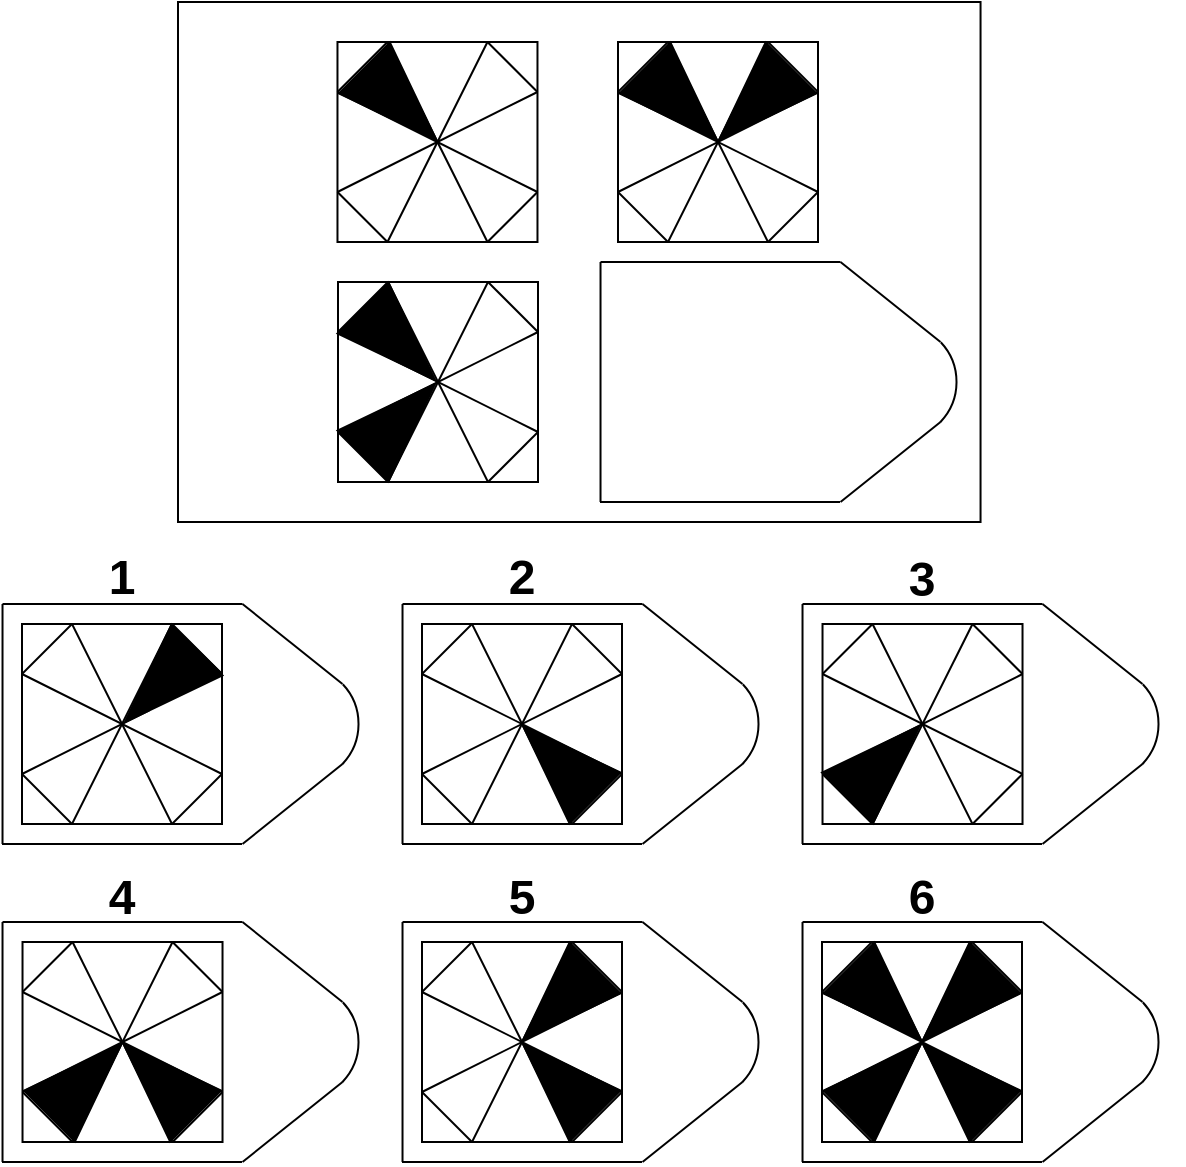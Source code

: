 <mxfile version="12.9.7" type="device"><diagram id="jksH0G1JqViHmrjZxsYp" name="Page-1"><mxGraphModel dx="781" dy="509" grid="1" gridSize="10" guides="1" tooltips="1" connect="1" arrows="1" fold="1" page="1" pageScale="1" pageWidth="827" pageHeight="1169" math="0" shadow="0"><root><mxCell id="0"/><mxCell id="1" parent="0"/><mxCell id="I-WeOvQa9Y4Ec-B1qsH_-151" value="" style="rounded=0;whiteSpace=wrap;html=1;fillColor=none;" parent="1" vertex="1"><mxGeometry x="200" y="60" width="401.27" height="260" as="geometry"/></mxCell><mxCell id="I-WeOvQa9Y4Ec-B1qsH_-153" value="" style="group" parent="1" vertex="1" connectable="0"><mxGeometry x="420" y="80" width="100" height="100" as="geometry"/></mxCell><mxCell id="I-WeOvQa9Y4Ec-B1qsH_-48" value="" style="whiteSpace=wrap;html=1;aspect=fixed;fillColor=none;" parent="I-WeOvQa9Y4Ec-B1qsH_-153" vertex="1"><mxGeometry width="100" height="100" as="geometry"/></mxCell><mxCell id="I-WeOvQa9Y4Ec-B1qsH_-49" value="" style="endArrow=none;html=1;entryX=1;entryY=0.25;entryDx=0;entryDy=0;exitX=0.75;exitY=0;exitDx=0;exitDy=0;" parent="I-WeOvQa9Y4Ec-B1qsH_-153" source="I-WeOvQa9Y4Ec-B1qsH_-48" target="I-WeOvQa9Y4Ec-B1qsH_-48" edge="1"><mxGeometry width="50" height="50" relative="1" as="geometry"><mxPoint x="90" y="210" as="sourcePoint"/><mxPoint x="140" y="160" as="targetPoint"/></mxGeometry></mxCell><mxCell id="I-WeOvQa9Y4Ec-B1qsH_-50" value="" style="endArrow=none;html=1;entryX=1;entryY=0.75;entryDx=0;entryDy=0;exitX=0.75;exitY=1;exitDx=0;exitDy=0;" parent="I-WeOvQa9Y4Ec-B1qsH_-153" source="I-WeOvQa9Y4Ec-B1qsH_-48" target="I-WeOvQa9Y4Ec-B1qsH_-48" edge="1"><mxGeometry width="50" height="50" relative="1" as="geometry"><mxPoint y="230" as="sourcePoint"/><mxPoint x="50" y="180" as="targetPoint"/></mxGeometry></mxCell><mxCell id="I-WeOvQa9Y4Ec-B1qsH_-51" value="" style="endArrow=none;html=1;entryX=0.25;entryY=1;entryDx=0;entryDy=0;exitX=0;exitY=0.75;exitDx=0;exitDy=0;" parent="I-WeOvQa9Y4Ec-B1qsH_-153" source="I-WeOvQa9Y4Ec-B1qsH_-48" target="I-WeOvQa9Y4Ec-B1qsH_-48" edge="1"><mxGeometry width="50" height="50" relative="1" as="geometry"><mxPoint x="30" y="260" as="sourcePoint"/><mxPoint x="80" y="210" as="targetPoint"/></mxGeometry></mxCell><mxCell id="I-WeOvQa9Y4Ec-B1qsH_-52" value="" style="endArrow=none;html=1;entryX=0.25;entryY=0;entryDx=0;entryDy=0;exitX=0;exitY=0.25;exitDx=0;exitDy=0;" parent="I-WeOvQa9Y4Ec-B1qsH_-153" source="I-WeOvQa9Y4Ec-B1qsH_-48" target="I-WeOvQa9Y4Ec-B1qsH_-48" edge="1"><mxGeometry width="50" height="50" relative="1" as="geometry"><mxPoint x="-10" y="270" as="sourcePoint"/><mxPoint x="40" y="220" as="targetPoint"/></mxGeometry></mxCell><mxCell id="I-WeOvQa9Y4Ec-B1qsH_-53" value="" style="endArrow=none;html=1;entryX=1;entryY=0.25;entryDx=0;entryDy=0;exitX=0;exitY=0.75;exitDx=0;exitDy=0;" parent="I-WeOvQa9Y4Ec-B1qsH_-153" source="I-WeOvQa9Y4Ec-B1qsH_-48" target="I-WeOvQa9Y4Ec-B1qsH_-48" edge="1"><mxGeometry width="50" height="50" relative="1" as="geometry"><mxPoint x="-90" y="260" as="sourcePoint"/><mxPoint x="-40" y="210" as="targetPoint"/></mxGeometry></mxCell><mxCell id="I-WeOvQa9Y4Ec-B1qsH_-54" value="" style="endArrow=none;html=1;entryX=0.75;entryY=0;entryDx=0;entryDy=0;exitX=0.25;exitY=1;exitDx=0;exitDy=0;" parent="I-WeOvQa9Y4Ec-B1qsH_-153" source="I-WeOvQa9Y4Ec-B1qsH_-48" target="I-WeOvQa9Y4Ec-B1qsH_-48" edge="1"><mxGeometry width="50" height="50" relative="1" as="geometry"><mxPoint x="-20" y="290" as="sourcePoint"/><mxPoint x="30" y="240" as="targetPoint"/></mxGeometry></mxCell><mxCell id="I-WeOvQa9Y4Ec-B1qsH_-55" value="" style="endArrow=none;html=1;entryX=0.25;entryY=0;entryDx=0;entryDy=0;exitX=0.75;exitY=1;exitDx=0;exitDy=0;" parent="I-WeOvQa9Y4Ec-B1qsH_-153" source="I-WeOvQa9Y4Ec-B1qsH_-48" target="I-WeOvQa9Y4Ec-B1qsH_-48" edge="1"><mxGeometry width="50" height="50" relative="1" as="geometry"><mxPoint x="-170" y="260" as="sourcePoint"/><mxPoint x="-120" y="210" as="targetPoint"/></mxGeometry></mxCell><mxCell id="I-WeOvQa9Y4Ec-B1qsH_-56" value="" style="endArrow=none;html=1;entryX=0;entryY=0.25;entryDx=0;entryDy=0;exitX=1;exitY=0.75;exitDx=0;exitDy=0;" parent="I-WeOvQa9Y4Ec-B1qsH_-153" source="I-WeOvQa9Y4Ec-B1qsH_-48" target="I-WeOvQa9Y4Ec-B1qsH_-48" edge="1"><mxGeometry width="50" height="50" relative="1" as="geometry"><mxPoint x="-50" y="310" as="sourcePoint"/><mxPoint y="260" as="targetPoint"/></mxGeometry></mxCell><mxCell id="I-WeOvQa9Y4Ec-B1qsH_-66" value="a" style="triangle;whiteSpace=wrap;html=1;fillColor=#000000;rotation=45;" parent="I-WeOvQa9Y4Ec-B1qsH_-153" vertex="1"><mxGeometry x="6" y="13" width="51" height="36" as="geometry"/></mxCell><mxCell id="I-WeOvQa9Y4Ec-B1qsH_-67" value="" style="triangle;whiteSpace=wrap;html=1;fillColor=#000000;rotation=135;" parent="I-WeOvQa9Y4Ec-B1qsH_-153" vertex="1"><mxGeometry x="43" y="13" width="51" height="36" as="geometry"/></mxCell><mxCell id="I-WeOvQa9Y4Ec-B1qsH_-154" value="" style="group" parent="1" vertex="1" connectable="0"><mxGeometry x="279.74" y="80" width="100" height="100" as="geometry"/></mxCell><mxCell id="I-WeOvQa9Y4Ec-B1qsH_-1" value="" style="whiteSpace=wrap;html=1;aspect=fixed;fillColor=none;" parent="I-WeOvQa9Y4Ec-B1qsH_-154" vertex="1"><mxGeometry width="100" height="100" as="geometry"/></mxCell><mxCell id="I-WeOvQa9Y4Ec-B1qsH_-5" value="" style="endArrow=none;html=1;entryX=1;entryY=0.25;entryDx=0;entryDy=0;exitX=0.75;exitY=0;exitDx=0;exitDy=0;" parent="I-WeOvQa9Y4Ec-B1qsH_-154" source="I-WeOvQa9Y4Ec-B1qsH_-1" target="I-WeOvQa9Y4Ec-B1qsH_-1" edge="1"><mxGeometry width="50" height="50" relative="1" as="geometry"><mxPoint x="90" y="210" as="sourcePoint"/><mxPoint x="140" y="160" as="targetPoint"/></mxGeometry></mxCell><mxCell id="I-WeOvQa9Y4Ec-B1qsH_-7" value="" style="endArrow=none;html=1;entryX=1;entryY=0.75;entryDx=0;entryDy=0;exitX=0.75;exitY=1;exitDx=0;exitDy=0;" parent="I-WeOvQa9Y4Ec-B1qsH_-154" source="I-WeOvQa9Y4Ec-B1qsH_-1" target="I-WeOvQa9Y4Ec-B1qsH_-1" edge="1"><mxGeometry width="50" height="50" relative="1" as="geometry"><mxPoint y="230" as="sourcePoint"/><mxPoint x="50" y="180" as="targetPoint"/></mxGeometry></mxCell><mxCell id="I-WeOvQa9Y4Ec-B1qsH_-8" value="" style="endArrow=none;html=1;entryX=0.25;entryY=1;entryDx=0;entryDy=0;exitX=0;exitY=0.75;exitDx=0;exitDy=0;" parent="I-WeOvQa9Y4Ec-B1qsH_-154" source="I-WeOvQa9Y4Ec-B1qsH_-1" target="I-WeOvQa9Y4Ec-B1qsH_-1" edge="1"><mxGeometry width="50" height="50" relative="1" as="geometry"><mxPoint x="30" y="260" as="sourcePoint"/><mxPoint x="80" y="210" as="targetPoint"/></mxGeometry></mxCell><mxCell id="I-WeOvQa9Y4Ec-B1qsH_-9" value="" style="endArrow=none;html=1;entryX=0.25;entryY=0;entryDx=0;entryDy=0;exitX=0;exitY=0.25;exitDx=0;exitDy=0;" parent="I-WeOvQa9Y4Ec-B1qsH_-154" source="I-WeOvQa9Y4Ec-B1qsH_-1" target="I-WeOvQa9Y4Ec-B1qsH_-1" edge="1"><mxGeometry width="50" height="50" relative="1" as="geometry"><mxPoint x="-10" y="270" as="sourcePoint"/><mxPoint x="40" y="220" as="targetPoint"/></mxGeometry></mxCell><mxCell id="I-WeOvQa9Y4Ec-B1qsH_-10" value="" style="endArrow=none;html=1;entryX=1;entryY=0.25;entryDx=0;entryDy=0;exitX=0;exitY=0.75;exitDx=0;exitDy=0;" parent="I-WeOvQa9Y4Ec-B1qsH_-154" source="I-WeOvQa9Y4Ec-B1qsH_-1" target="I-WeOvQa9Y4Ec-B1qsH_-1" edge="1"><mxGeometry width="50" height="50" relative="1" as="geometry"><mxPoint x="-90" y="260" as="sourcePoint"/><mxPoint x="-40" y="210" as="targetPoint"/></mxGeometry></mxCell><mxCell id="I-WeOvQa9Y4Ec-B1qsH_-12" value="" style="endArrow=none;html=1;entryX=0.75;entryY=0;entryDx=0;entryDy=0;exitX=0.25;exitY=1;exitDx=0;exitDy=0;" parent="I-WeOvQa9Y4Ec-B1qsH_-154" source="I-WeOvQa9Y4Ec-B1qsH_-1" target="I-WeOvQa9Y4Ec-B1qsH_-1" edge="1"><mxGeometry width="50" height="50" relative="1" as="geometry"><mxPoint x="-20" y="290" as="sourcePoint"/><mxPoint x="30" y="240" as="targetPoint"/></mxGeometry></mxCell><mxCell id="I-WeOvQa9Y4Ec-B1qsH_-13" value="" style="endArrow=none;html=1;entryX=0.25;entryY=0;entryDx=0;entryDy=0;exitX=0.75;exitY=1;exitDx=0;exitDy=0;" parent="I-WeOvQa9Y4Ec-B1qsH_-154" source="I-WeOvQa9Y4Ec-B1qsH_-1" target="I-WeOvQa9Y4Ec-B1qsH_-1" edge="1"><mxGeometry width="50" height="50" relative="1" as="geometry"><mxPoint x="-170" y="260" as="sourcePoint"/><mxPoint x="-120" y="210" as="targetPoint"/></mxGeometry></mxCell><mxCell id="I-WeOvQa9Y4Ec-B1qsH_-14" value="" style="endArrow=none;html=1;entryX=0;entryY=0.25;entryDx=0;entryDy=0;exitX=1;exitY=0.75;exitDx=0;exitDy=0;" parent="I-WeOvQa9Y4Ec-B1qsH_-154" source="I-WeOvQa9Y4Ec-B1qsH_-1" target="I-WeOvQa9Y4Ec-B1qsH_-1" edge="1"><mxGeometry width="50" height="50" relative="1" as="geometry"><mxPoint x="-50" y="310" as="sourcePoint"/><mxPoint y="260" as="targetPoint"/></mxGeometry></mxCell><mxCell id="I-WeOvQa9Y4Ec-B1qsH_-25" value="" style="triangle;whiteSpace=wrap;html=1;fillColor=#000000;rotation=45;" parent="I-WeOvQa9Y4Ec-B1qsH_-154" vertex="1"><mxGeometry x="6" y="13" width="51" height="36" as="geometry"/></mxCell><mxCell id="I-WeOvQa9Y4Ec-B1qsH_-155" value="" style="group" parent="1" vertex="1" connectable="0"><mxGeometry x="279.741" y="200" width="100.259" height="100" as="geometry"/></mxCell><mxCell id="I-WeOvQa9Y4Ec-B1qsH_-37" value="" style="whiteSpace=wrap;html=1;aspect=fixed;fillColor=none;" parent="I-WeOvQa9Y4Ec-B1qsH_-155" vertex="1"><mxGeometry x="0.259" width="100" height="100" as="geometry"/></mxCell><mxCell id="I-WeOvQa9Y4Ec-B1qsH_-38" value="" style="endArrow=none;html=1;entryX=1;entryY=0.25;entryDx=0;entryDy=0;exitX=0.75;exitY=0;exitDx=0;exitDy=0;" parent="I-WeOvQa9Y4Ec-B1qsH_-155" source="I-WeOvQa9Y4Ec-B1qsH_-37" target="I-WeOvQa9Y4Ec-B1qsH_-37" edge="1"><mxGeometry width="50" height="50" relative="1" as="geometry"><mxPoint x="90.259" y="210" as="sourcePoint"/><mxPoint x="140.259" y="160" as="targetPoint"/></mxGeometry></mxCell><mxCell id="I-WeOvQa9Y4Ec-B1qsH_-39" value="" style="endArrow=none;html=1;entryX=1;entryY=0.75;entryDx=0;entryDy=0;exitX=0.75;exitY=1;exitDx=0;exitDy=0;" parent="I-WeOvQa9Y4Ec-B1qsH_-155" source="I-WeOvQa9Y4Ec-B1qsH_-37" target="I-WeOvQa9Y4Ec-B1qsH_-37" edge="1"><mxGeometry width="50" height="50" relative="1" as="geometry"><mxPoint x="0.259" y="230" as="sourcePoint"/><mxPoint x="50.259" y="180" as="targetPoint"/></mxGeometry></mxCell><mxCell id="I-WeOvQa9Y4Ec-B1qsH_-40" value="" style="endArrow=none;html=1;entryX=0.25;entryY=1;entryDx=0;entryDy=0;exitX=0;exitY=0.75;exitDx=0;exitDy=0;" parent="I-WeOvQa9Y4Ec-B1qsH_-155" source="I-WeOvQa9Y4Ec-B1qsH_-37" target="I-WeOvQa9Y4Ec-B1qsH_-37" edge="1"><mxGeometry width="50" height="50" relative="1" as="geometry"><mxPoint x="30.259" y="260" as="sourcePoint"/><mxPoint x="80.259" y="210" as="targetPoint"/></mxGeometry></mxCell><mxCell id="I-WeOvQa9Y4Ec-B1qsH_-41" value="" style="endArrow=none;html=1;entryX=0.25;entryY=0;entryDx=0;entryDy=0;exitX=0;exitY=0.25;exitDx=0;exitDy=0;" parent="I-WeOvQa9Y4Ec-B1qsH_-155" source="I-WeOvQa9Y4Ec-B1qsH_-37" target="I-WeOvQa9Y4Ec-B1qsH_-37" edge="1"><mxGeometry width="50" height="50" relative="1" as="geometry"><mxPoint x="-9.741" y="270" as="sourcePoint"/><mxPoint x="40.259" y="220" as="targetPoint"/></mxGeometry></mxCell><mxCell id="I-WeOvQa9Y4Ec-B1qsH_-42" value="" style="endArrow=none;html=1;entryX=1;entryY=0.25;entryDx=0;entryDy=0;exitX=0;exitY=0.75;exitDx=0;exitDy=0;" parent="I-WeOvQa9Y4Ec-B1qsH_-155" source="I-WeOvQa9Y4Ec-B1qsH_-37" target="I-WeOvQa9Y4Ec-B1qsH_-37" edge="1"><mxGeometry width="50" height="50" relative="1" as="geometry"><mxPoint x="-89.741" y="260" as="sourcePoint"/><mxPoint x="-39.741" y="210" as="targetPoint"/></mxGeometry></mxCell><mxCell id="I-WeOvQa9Y4Ec-B1qsH_-43" value="" style="endArrow=none;html=1;entryX=0.75;entryY=0;entryDx=0;entryDy=0;exitX=0.25;exitY=1;exitDx=0;exitDy=0;" parent="I-WeOvQa9Y4Ec-B1qsH_-155" source="I-WeOvQa9Y4Ec-B1qsH_-37" target="I-WeOvQa9Y4Ec-B1qsH_-37" edge="1"><mxGeometry width="50" height="50" relative="1" as="geometry"><mxPoint x="-19.741" y="290" as="sourcePoint"/><mxPoint x="30.259" y="240" as="targetPoint"/></mxGeometry></mxCell><mxCell id="I-WeOvQa9Y4Ec-B1qsH_-44" value="" style="endArrow=none;html=1;entryX=0.25;entryY=0;entryDx=0;entryDy=0;exitX=0.75;exitY=1;exitDx=0;exitDy=0;" parent="I-WeOvQa9Y4Ec-B1qsH_-155" source="I-WeOvQa9Y4Ec-B1qsH_-37" target="I-WeOvQa9Y4Ec-B1qsH_-37" edge="1"><mxGeometry width="50" height="50" relative="1" as="geometry"><mxPoint x="-169.741" y="260" as="sourcePoint"/><mxPoint x="-119.741" y="210" as="targetPoint"/></mxGeometry></mxCell><mxCell id="I-WeOvQa9Y4Ec-B1qsH_-45" value="" style="endArrow=none;html=1;entryX=0;entryY=0.25;entryDx=0;entryDy=0;exitX=1;exitY=0.75;exitDx=0;exitDy=0;" parent="I-WeOvQa9Y4Ec-B1qsH_-155" source="I-WeOvQa9Y4Ec-B1qsH_-37" target="I-WeOvQa9Y4Ec-B1qsH_-37" edge="1"><mxGeometry width="50" height="50" relative="1" as="geometry"><mxPoint x="-49.741" y="310" as="sourcePoint"/><mxPoint x="0.259" y="260" as="targetPoint"/></mxGeometry></mxCell><mxCell id="I-WeOvQa9Y4Ec-B1qsH_-68" value="" style="triangle;whiteSpace=wrap;html=1;fillColor=#000000;rotation=315;" parent="I-WeOvQa9Y4Ec-B1qsH_-155" vertex="1"><mxGeometry x="5.259" y="51" width="51" height="36" as="geometry"/></mxCell><mxCell id="I-WeOvQa9Y4Ec-B1qsH_-69" value="" style="triangle;whiteSpace=wrap;html=1;fillColor=#000000;rotation=45;" parent="I-WeOvQa9Y4Ec-B1qsH_-155" vertex="1"><mxGeometry x="5.259" y="13" width="51" height="36" as="geometry"/></mxCell><mxCell id="I-WeOvQa9Y4Ec-B1qsH_-156" value="" style="group" parent="1" vertex="1" connectable="0"><mxGeometry x="522.001" y="371" width="100.259" height="100" as="geometry"/></mxCell><mxCell id="I-WeOvQa9Y4Ec-B1qsH_-100" value="" style="whiteSpace=wrap;html=1;aspect=fixed;fillColor=none;" parent="I-WeOvQa9Y4Ec-B1qsH_-156" vertex="1"><mxGeometry x="0.259" width="100" height="100" as="geometry"/></mxCell><mxCell id="I-WeOvQa9Y4Ec-B1qsH_-101" value="" style="endArrow=none;html=1;entryX=1;entryY=0.25;entryDx=0;entryDy=0;exitX=0.75;exitY=0;exitDx=0;exitDy=0;" parent="I-WeOvQa9Y4Ec-B1qsH_-156" source="I-WeOvQa9Y4Ec-B1qsH_-100" target="I-WeOvQa9Y4Ec-B1qsH_-100" edge="1"><mxGeometry width="50" height="50" relative="1" as="geometry"><mxPoint x="90.259" y="210" as="sourcePoint"/><mxPoint x="140.259" y="160" as="targetPoint"/></mxGeometry></mxCell><mxCell id="I-WeOvQa9Y4Ec-B1qsH_-102" value="" style="endArrow=none;html=1;entryX=1;entryY=0.75;entryDx=0;entryDy=0;exitX=0.75;exitY=1;exitDx=0;exitDy=0;" parent="I-WeOvQa9Y4Ec-B1qsH_-156" source="I-WeOvQa9Y4Ec-B1qsH_-100" target="I-WeOvQa9Y4Ec-B1qsH_-100" edge="1"><mxGeometry width="50" height="50" relative="1" as="geometry"><mxPoint x="0.259" y="230" as="sourcePoint"/><mxPoint x="50.259" y="180" as="targetPoint"/></mxGeometry></mxCell><mxCell id="I-WeOvQa9Y4Ec-B1qsH_-103" value="" style="endArrow=none;html=1;entryX=0.25;entryY=1;entryDx=0;entryDy=0;exitX=0;exitY=0.75;exitDx=0;exitDy=0;" parent="I-WeOvQa9Y4Ec-B1qsH_-156" source="I-WeOvQa9Y4Ec-B1qsH_-100" target="I-WeOvQa9Y4Ec-B1qsH_-100" edge="1"><mxGeometry width="50" height="50" relative="1" as="geometry"><mxPoint x="30.259" y="260" as="sourcePoint"/><mxPoint x="80.259" y="210" as="targetPoint"/></mxGeometry></mxCell><mxCell id="I-WeOvQa9Y4Ec-B1qsH_-104" value="" style="endArrow=none;html=1;entryX=0.25;entryY=0;entryDx=0;entryDy=0;exitX=0;exitY=0.25;exitDx=0;exitDy=0;" parent="I-WeOvQa9Y4Ec-B1qsH_-156" source="I-WeOvQa9Y4Ec-B1qsH_-100" target="I-WeOvQa9Y4Ec-B1qsH_-100" edge="1"><mxGeometry width="50" height="50" relative="1" as="geometry"><mxPoint x="-9.741" y="270" as="sourcePoint"/><mxPoint x="40.259" y="220" as="targetPoint"/></mxGeometry></mxCell><mxCell id="I-WeOvQa9Y4Ec-B1qsH_-105" value="" style="endArrow=none;html=1;entryX=1;entryY=0.25;entryDx=0;entryDy=0;exitX=0;exitY=0.75;exitDx=0;exitDy=0;" parent="I-WeOvQa9Y4Ec-B1qsH_-156" source="I-WeOvQa9Y4Ec-B1qsH_-100" target="I-WeOvQa9Y4Ec-B1qsH_-100" edge="1"><mxGeometry width="50" height="50" relative="1" as="geometry"><mxPoint x="-89.741" y="260" as="sourcePoint"/><mxPoint x="-39.741" y="210" as="targetPoint"/></mxGeometry></mxCell><mxCell id="I-WeOvQa9Y4Ec-B1qsH_-106" value="" style="endArrow=none;html=1;entryX=0.75;entryY=0;entryDx=0;entryDy=0;exitX=0.25;exitY=1;exitDx=0;exitDy=0;" parent="I-WeOvQa9Y4Ec-B1qsH_-156" source="I-WeOvQa9Y4Ec-B1qsH_-100" target="I-WeOvQa9Y4Ec-B1qsH_-100" edge="1"><mxGeometry width="50" height="50" relative="1" as="geometry"><mxPoint x="-19.741" y="290" as="sourcePoint"/><mxPoint x="30.259" y="240" as="targetPoint"/></mxGeometry></mxCell><mxCell id="I-WeOvQa9Y4Ec-B1qsH_-107" value="" style="endArrow=none;html=1;entryX=0.25;entryY=0;entryDx=0;entryDy=0;exitX=0.75;exitY=1;exitDx=0;exitDy=0;" parent="I-WeOvQa9Y4Ec-B1qsH_-156" source="I-WeOvQa9Y4Ec-B1qsH_-100" target="I-WeOvQa9Y4Ec-B1qsH_-100" edge="1"><mxGeometry width="50" height="50" relative="1" as="geometry"><mxPoint x="-169.741" y="260" as="sourcePoint"/><mxPoint x="-119.741" y="210" as="targetPoint"/></mxGeometry></mxCell><mxCell id="I-WeOvQa9Y4Ec-B1qsH_-108" value="" style="endArrow=none;html=1;entryX=0;entryY=0.25;entryDx=0;entryDy=0;exitX=1;exitY=0.75;exitDx=0;exitDy=0;" parent="I-WeOvQa9Y4Ec-B1qsH_-156" source="I-WeOvQa9Y4Ec-B1qsH_-100" target="I-WeOvQa9Y4Ec-B1qsH_-100" edge="1"><mxGeometry width="50" height="50" relative="1" as="geometry"><mxPoint x="-49.741" y="310" as="sourcePoint"/><mxPoint x="0.259" y="260" as="targetPoint"/></mxGeometry></mxCell><mxCell id="I-WeOvQa9Y4Ec-B1qsH_-109" value="" style="triangle;whiteSpace=wrap;html=1;fillColor=#000000;rotation=315;" parent="I-WeOvQa9Y4Ec-B1qsH_-156" vertex="1"><mxGeometry x="5.259" y="51" width="51" height="36" as="geometry"/></mxCell><mxCell id="I-WeOvQa9Y4Ec-B1qsH_-157" value="" style="group" parent="1" vertex="1" connectable="0"><mxGeometry x="322" y="371" width="100" height="100" as="geometry"/></mxCell><mxCell id="I-WeOvQa9Y4Ec-B1qsH_-87" value="" style="whiteSpace=wrap;html=1;aspect=fixed;fillColor=none;" parent="I-WeOvQa9Y4Ec-B1qsH_-157" vertex="1"><mxGeometry width="100" height="100" as="geometry"/></mxCell><mxCell id="I-WeOvQa9Y4Ec-B1qsH_-88" value="" style="endArrow=none;html=1;entryX=1;entryY=0.25;entryDx=0;entryDy=0;exitX=0.75;exitY=0;exitDx=0;exitDy=0;" parent="I-WeOvQa9Y4Ec-B1qsH_-157" source="I-WeOvQa9Y4Ec-B1qsH_-87" target="I-WeOvQa9Y4Ec-B1qsH_-87" edge="1"><mxGeometry width="50" height="50" relative="1" as="geometry"><mxPoint x="90" y="210" as="sourcePoint"/><mxPoint x="140" y="160" as="targetPoint"/></mxGeometry></mxCell><mxCell id="I-WeOvQa9Y4Ec-B1qsH_-89" value="" style="endArrow=none;html=1;entryX=1;entryY=0.75;entryDx=0;entryDy=0;exitX=0.75;exitY=1;exitDx=0;exitDy=0;" parent="I-WeOvQa9Y4Ec-B1qsH_-157" source="I-WeOvQa9Y4Ec-B1qsH_-87" target="I-WeOvQa9Y4Ec-B1qsH_-87" edge="1"><mxGeometry width="50" height="50" relative="1" as="geometry"><mxPoint y="230" as="sourcePoint"/><mxPoint x="50" y="180" as="targetPoint"/></mxGeometry></mxCell><mxCell id="I-WeOvQa9Y4Ec-B1qsH_-90" value="" style="endArrow=none;html=1;entryX=0.25;entryY=1;entryDx=0;entryDy=0;exitX=0;exitY=0.75;exitDx=0;exitDy=0;" parent="I-WeOvQa9Y4Ec-B1qsH_-157" source="I-WeOvQa9Y4Ec-B1qsH_-87" target="I-WeOvQa9Y4Ec-B1qsH_-87" edge="1"><mxGeometry width="50" height="50" relative="1" as="geometry"><mxPoint x="30" y="260" as="sourcePoint"/><mxPoint x="80" y="210" as="targetPoint"/></mxGeometry></mxCell><mxCell id="I-WeOvQa9Y4Ec-B1qsH_-91" value="" style="endArrow=none;html=1;entryX=0.25;entryY=0;entryDx=0;entryDy=0;exitX=0;exitY=0.25;exitDx=0;exitDy=0;" parent="I-WeOvQa9Y4Ec-B1qsH_-157" source="I-WeOvQa9Y4Ec-B1qsH_-87" target="I-WeOvQa9Y4Ec-B1qsH_-87" edge="1"><mxGeometry width="50" height="50" relative="1" as="geometry"><mxPoint x="-10" y="270" as="sourcePoint"/><mxPoint x="40" y="220" as="targetPoint"/></mxGeometry></mxCell><mxCell id="I-WeOvQa9Y4Ec-B1qsH_-92" value="" style="endArrow=none;html=1;entryX=1;entryY=0.25;entryDx=0;entryDy=0;exitX=0;exitY=0.75;exitDx=0;exitDy=0;" parent="I-WeOvQa9Y4Ec-B1qsH_-157" source="I-WeOvQa9Y4Ec-B1qsH_-87" target="I-WeOvQa9Y4Ec-B1qsH_-87" edge="1"><mxGeometry width="50" height="50" relative="1" as="geometry"><mxPoint x="-90" y="260" as="sourcePoint"/><mxPoint x="-40" y="210" as="targetPoint"/></mxGeometry></mxCell><mxCell id="I-WeOvQa9Y4Ec-B1qsH_-93" value="" style="endArrow=none;html=1;entryX=0.75;entryY=0;entryDx=0;entryDy=0;exitX=0.25;exitY=1;exitDx=0;exitDy=0;" parent="I-WeOvQa9Y4Ec-B1qsH_-157" source="I-WeOvQa9Y4Ec-B1qsH_-87" target="I-WeOvQa9Y4Ec-B1qsH_-87" edge="1"><mxGeometry width="50" height="50" relative="1" as="geometry"><mxPoint x="-20" y="290" as="sourcePoint"/><mxPoint x="30" y="240" as="targetPoint"/></mxGeometry></mxCell><mxCell id="I-WeOvQa9Y4Ec-B1qsH_-94" value="" style="endArrow=none;html=1;entryX=0.25;entryY=0;entryDx=0;entryDy=0;exitX=0.75;exitY=1;exitDx=0;exitDy=0;" parent="I-WeOvQa9Y4Ec-B1qsH_-157" source="I-WeOvQa9Y4Ec-B1qsH_-87" target="I-WeOvQa9Y4Ec-B1qsH_-87" edge="1"><mxGeometry width="50" height="50" relative="1" as="geometry"><mxPoint x="-170" y="260" as="sourcePoint"/><mxPoint x="-120" y="210" as="targetPoint"/></mxGeometry></mxCell><mxCell id="I-WeOvQa9Y4Ec-B1qsH_-95" value="" style="endArrow=none;html=1;entryX=0;entryY=0.25;entryDx=0;entryDy=0;exitX=1;exitY=0.75;exitDx=0;exitDy=0;" parent="I-WeOvQa9Y4Ec-B1qsH_-157" source="I-WeOvQa9Y4Ec-B1qsH_-87" target="I-WeOvQa9Y4Ec-B1qsH_-87" edge="1"><mxGeometry width="50" height="50" relative="1" as="geometry"><mxPoint x="-50" y="310" as="sourcePoint"/><mxPoint y="260" as="targetPoint"/></mxGeometry></mxCell><mxCell id="I-WeOvQa9Y4Ec-B1qsH_-99" value="" style="triangle;whiteSpace=wrap;html=1;fillColor=#000000;rotation=225;" parent="I-WeOvQa9Y4Ec-B1qsH_-157" vertex="1"><mxGeometry x="43" y="51" width="51" height="36" as="geometry"/></mxCell><mxCell id="I-WeOvQa9Y4Ec-B1qsH_-159" value="" style="group" parent="1" vertex="1" connectable="0"><mxGeometry x="122.26" y="530" width="100" height="100" as="geometry"/></mxCell><mxCell id="I-WeOvQa9Y4Ec-B1qsH_-111" value="" style="whiteSpace=wrap;html=1;aspect=fixed;fillColor=none;" parent="I-WeOvQa9Y4Ec-B1qsH_-159" vertex="1"><mxGeometry width="100" height="100" as="geometry"/></mxCell><mxCell id="I-WeOvQa9Y4Ec-B1qsH_-112" value="" style="endArrow=none;html=1;entryX=1;entryY=0.25;entryDx=0;entryDy=0;exitX=0.75;exitY=0;exitDx=0;exitDy=0;" parent="I-WeOvQa9Y4Ec-B1qsH_-159" source="I-WeOvQa9Y4Ec-B1qsH_-111" target="I-WeOvQa9Y4Ec-B1qsH_-111" edge="1"><mxGeometry width="50" height="50" relative="1" as="geometry"><mxPoint x="90" y="210" as="sourcePoint"/><mxPoint x="140" y="160" as="targetPoint"/></mxGeometry></mxCell><mxCell id="I-WeOvQa9Y4Ec-B1qsH_-113" value="" style="endArrow=none;html=1;entryX=1;entryY=0.75;entryDx=0;entryDy=0;exitX=0.75;exitY=1;exitDx=0;exitDy=0;" parent="I-WeOvQa9Y4Ec-B1qsH_-159" source="I-WeOvQa9Y4Ec-B1qsH_-111" target="I-WeOvQa9Y4Ec-B1qsH_-111" edge="1"><mxGeometry width="50" height="50" relative="1" as="geometry"><mxPoint y="230" as="sourcePoint"/><mxPoint x="50" y="180" as="targetPoint"/></mxGeometry></mxCell><mxCell id="I-WeOvQa9Y4Ec-B1qsH_-114" value="" style="endArrow=none;html=1;entryX=0.25;entryY=1;entryDx=0;entryDy=0;exitX=0;exitY=0.75;exitDx=0;exitDy=0;" parent="I-WeOvQa9Y4Ec-B1qsH_-159" source="I-WeOvQa9Y4Ec-B1qsH_-111" target="I-WeOvQa9Y4Ec-B1qsH_-111" edge="1"><mxGeometry width="50" height="50" relative="1" as="geometry"><mxPoint x="30" y="260" as="sourcePoint"/><mxPoint x="80" y="210" as="targetPoint"/></mxGeometry></mxCell><mxCell id="I-WeOvQa9Y4Ec-B1qsH_-115" value="" style="endArrow=none;html=1;entryX=0.25;entryY=0;entryDx=0;entryDy=0;exitX=0;exitY=0.25;exitDx=0;exitDy=0;" parent="I-WeOvQa9Y4Ec-B1qsH_-159" source="I-WeOvQa9Y4Ec-B1qsH_-111" target="I-WeOvQa9Y4Ec-B1qsH_-111" edge="1"><mxGeometry width="50" height="50" relative="1" as="geometry"><mxPoint x="-10" y="270" as="sourcePoint"/><mxPoint x="40" y="220" as="targetPoint"/></mxGeometry></mxCell><mxCell id="I-WeOvQa9Y4Ec-B1qsH_-116" value="" style="endArrow=none;html=1;entryX=1;entryY=0.25;entryDx=0;entryDy=0;exitX=0;exitY=0.75;exitDx=0;exitDy=0;" parent="I-WeOvQa9Y4Ec-B1qsH_-159" source="I-WeOvQa9Y4Ec-B1qsH_-111" target="I-WeOvQa9Y4Ec-B1qsH_-111" edge="1"><mxGeometry width="50" height="50" relative="1" as="geometry"><mxPoint x="-90" y="260" as="sourcePoint"/><mxPoint x="-40" y="210" as="targetPoint"/></mxGeometry></mxCell><mxCell id="I-WeOvQa9Y4Ec-B1qsH_-117" value="" style="endArrow=none;html=1;entryX=0.75;entryY=0;entryDx=0;entryDy=0;exitX=0.25;exitY=1;exitDx=0;exitDy=0;" parent="I-WeOvQa9Y4Ec-B1qsH_-159" source="I-WeOvQa9Y4Ec-B1qsH_-111" target="I-WeOvQa9Y4Ec-B1qsH_-111" edge="1"><mxGeometry width="50" height="50" relative="1" as="geometry"><mxPoint x="-20" y="290" as="sourcePoint"/><mxPoint x="30" y="240" as="targetPoint"/></mxGeometry></mxCell><mxCell id="I-WeOvQa9Y4Ec-B1qsH_-118" value="" style="endArrow=none;html=1;entryX=0.25;entryY=0;entryDx=0;entryDy=0;exitX=0.75;exitY=1;exitDx=0;exitDy=0;" parent="I-WeOvQa9Y4Ec-B1qsH_-159" source="I-WeOvQa9Y4Ec-B1qsH_-111" target="I-WeOvQa9Y4Ec-B1qsH_-111" edge="1"><mxGeometry width="50" height="50" relative="1" as="geometry"><mxPoint x="-170" y="260" as="sourcePoint"/><mxPoint x="-120" y="210" as="targetPoint"/></mxGeometry></mxCell><mxCell id="I-WeOvQa9Y4Ec-B1qsH_-119" value="" style="endArrow=none;html=1;entryX=0;entryY=0.25;entryDx=0;entryDy=0;exitX=1;exitY=0.75;exitDx=0;exitDy=0;" parent="I-WeOvQa9Y4Ec-B1qsH_-159" source="I-WeOvQa9Y4Ec-B1qsH_-111" target="I-WeOvQa9Y4Ec-B1qsH_-111" edge="1"><mxGeometry width="50" height="50" relative="1" as="geometry"><mxPoint x="-50" y="310" as="sourcePoint"/><mxPoint y="260" as="targetPoint"/></mxGeometry></mxCell><mxCell id="I-WeOvQa9Y4Ec-B1qsH_-122" value="" style="triangle;whiteSpace=wrap;html=1;fillColor=#000000;rotation=315;" parent="I-WeOvQa9Y4Ec-B1qsH_-159" vertex="1"><mxGeometry x="6" y="51" width="51" height="36" as="geometry"/></mxCell><mxCell id="I-WeOvQa9Y4Ec-B1qsH_-123" value="" style="triangle;whiteSpace=wrap;html=1;fillColor=#000000;rotation=225;" parent="I-WeOvQa9Y4Ec-B1qsH_-159" vertex="1"><mxGeometry x="43" y="51" width="51" height="36" as="geometry"/></mxCell><mxCell id="I-WeOvQa9Y4Ec-B1qsH_-160" value="" style="group" parent="1" vertex="1" connectable="0"><mxGeometry x="322" y="530" width="100" height="100" as="geometry"/></mxCell><mxCell id="I-WeOvQa9Y4Ec-B1qsH_-124" value="" style="whiteSpace=wrap;html=1;aspect=fixed;fillColor=none;" parent="I-WeOvQa9Y4Ec-B1qsH_-160" vertex="1"><mxGeometry width="100" height="100" as="geometry"/></mxCell><mxCell id="I-WeOvQa9Y4Ec-B1qsH_-125" value="" style="endArrow=none;html=1;entryX=1;entryY=0.25;entryDx=0;entryDy=0;exitX=0.75;exitY=0;exitDx=0;exitDy=0;" parent="I-WeOvQa9Y4Ec-B1qsH_-160" source="I-WeOvQa9Y4Ec-B1qsH_-124" target="I-WeOvQa9Y4Ec-B1qsH_-124" edge="1"><mxGeometry width="50" height="50" relative="1" as="geometry"><mxPoint x="90" y="210" as="sourcePoint"/><mxPoint x="140" y="160" as="targetPoint"/></mxGeometry></mxCell><mxCell id="I-WeOvQa9Y4Ec-B1qsH_-126" value="" style="endArrow=none;html=1;entryX=1;entryY=0.75;entryDx=0;entryDy=0;exitX=0.75;exitY=1;exitDx=0;exitDy=0;" parent="I-WeOvQa9Y4Ec-B1qsH_-160" source="I-WeOvQa9Y4Ec-B1qsH_-124" target="I-WeOvQa9Y4Ec-B1qsH_-124" edge="1"><mxGeometry width="50" height="50" relative="1" as="geometry"><mxPoint y="230" as="sourcePoint"/><mxPoint x="50" y="180" as="targetPoint"/></mxGeometry></mxCell><mxCell id="I-WeOvQa9Y4Ec-B1qsH_-127" value="" style="endArrow=none;html=1;entryX=0.25;entryY=1;entryDx=0;entryDy=0;exitX=0;exitY=0.75;exitDx=0;exitDy=0;" parent="I-WeOvQa9Y4Ec-B1qsH_-160" source="I-WeOvQa9Y4Ec-B1qsH_-124" target="I-WeOvQa9Y4Ec-B1qsH_-124" edge="1"><mxGeometry width="50" height="50" relative="1" as="geometry"><mxPoint x="30" y="260" as="sourcePoint"/><mxPoint x="80" y="210" as="targetPoint"/></mxGeometry></mxCell><mxCell id="I-WeOvQa9Y4Ec-B1qsH_-128" value="" style="endArrow=none;html=1;entryX=0.25;entryY=0;entryDx=0;entryDy=0;exitX=0;exitY=0.25;exitDx=0;exitDy=0;" parent="I-WeOvQa9Y4Ec-B1qsH_-160" source="I-WeOvQa9Y4Ec-B1qsH_-124" target="I-WeOvQa9Y4Ec-B1qsH_-124" edge="1"><mxGeometry width="50" height="50" relative="1" as="geometry"><mxPoint x="-10" y="270" as="sourcePoint"/><mxPoint x="40" y="220" as="targetPoint"/></mxGeometry></mxCell><mxCell id="I-WeOvQa9Y4Ec-B1qsH_-129" value="" style="endArrow=none;html=1;entryX=1;entryY=0.25;entryDx=0;entryDy=0;exitX=0;exitY=0.75;exitDx=0;exitDy=0;" parent="I-WeOvQa9Y4Ec-B1qsH_-160" source="I-WeOvQa9Y4Ec-B1qsH_-124" target="I-WeOvQa9Y4Ec-B1qsH_-124" edge="1"><mxGeometry width="50" height="50" relative="1" as="geometry"><mxPoint x="-90" y="260" as="sourcePoint"/><mxPoint x="-40" y="210" as="targetPoint"/></mxGeometry></mxCell><mxCell id="I-WeOvQa9Y4Ec-B1qsH_-130" value="" style="endArrow=none;html=1;entryX=0.75;entryY=0;entryDx=0;entryDy=0;exitX=0.25;exitY=1;exitDx=0;exitDy=0;" parent="I-WeOvQa9Y4Ec-B1qsH_-160" source="I-WeOvQa9Y4Ec-B1qsH_-124" target="I-WeOvQa9Y4Ec-B1qsH_-124" edge="1"><mxGeometry width="50" height="50" relative="1" as="geometry"><mxPoint x="-20" y="290" as="sourcePoint"/><mxPoint x="30" y="240" as="targetPoint"/></mxGeometry></mxCell><mxCell id="I-WeOvQa9Y4Ec-B1qsH_-131" value="" style="endArrow=none;html=1;entryX=0.25;entryY=0;entryDx=0;entryDy=0;exitX=0.75;exitY=1;exitDx=0;exitDy=0;" parent="I-WeOvQa9Y4Ec-B1qsH_-160" source="I-WeOvQa9Y4Ec-B1qsH_-124" target="I-WeOvQa9Y4Ec-B1qsH_-124" edge="1"><mxGeometry width="50" height="50" relative="1" as="geometry"><mxPoint x="-170" y="260" as="sourcePoint"/><mxPoint x="-120" y="210" as="targetPoint"/></mxGeometry></mxCell><mxCell id="I-WeOvQa9Y4Ec-B1qsH_-132" value="" style="endArrow=none;html=1;entryX=0;entryY=0.25;entryDx=0;entryDy=0;exitX=1;exitY=0.75;exitDx=0;exitDy=0;" parent="I-WeOvQa9Y4Ec-B1qsH_-160" source="I-WeOvQa9Y4Ec-B1qsH_-124" target="I-WeOvQa9Y4Ec-B1qsH_-124" edge="1"><mxGeometry width="50" height="50" relative="1" as="geometry"><mxPoint x="-50" y="310" as="sourcePoint"/><mxPoint y="260" as="targetPoint"/></mxGeometry></mxCell><mxCell id="I-WeOvQa9Y4Ec-B1qsH_-134" value="" style="triangle;whiteSpace=wrap;html=1;fillColor=#000000;rotation=135;" parent="I-WeOvQa9Y4Ec-B1qsH_-160" vertex="1"><mxGeometry x="43" y="13" width="51" height="36" as="geometry"/></mxCell><mxCell id="I-WeOvQa9Y4Ec-B1qsH_-136" value="" style="triangle;whiteSpace=wrap;html=1;fillColor=#000000;rotation=225;" parent="I-WeOvQa9Y4Ec-B1qsH_-160" vertex="1"><mxGeometry x="43" y="51" width="51" height="36" as="geometry"/></mxCell><mxCell id="I-WeOvQa9Y4Ec-B1qsH_-161" value="" style="group" parent="1" vertex="1" connectable="0"><mxGeometry x="522" y="530" width="100" height="100" as="geometry"/></mxCell><mxCell id="I-WeOvQa9Y4Ec-B1qsH_-137" value="" style="whiteSpace=wrap;html=1;aspect=fixed;fillColor=none;" parent="I-WeOvQa9Y4Ec-B1qsH_-161" vertex="1"><mxGeometry width="100" height="100" as="geometry"/></mxCell><mxCell id="I-WeOvQa9Y4Ec-B1qsH_-138" value="" style="endArrow=none;html=1;entryX=1;entryY=0.25;entryDx=0;entryDy=0;exitX=0.75;exitY=0;exitDx=0;exitDy=0;" parent="I-WeOvQa9Y4Ec-B1qsH_-161" source="I-WeOvQa9Y4Ec-B1qsH_-137" target="I-WeOvQa9Y4Ec-B1qsH_-137" edge="1"><mxGeometry width="50" height="50" relative="1" as="geometry"><mxPoint x="90" y="210" as="sourcePoint"/><mxPoint x="140" y="160" as="targetPoint"/></mxGeometry></mxCell><mxCell id="I-WeOvQa9Y4Ec-B1qsH_-139" value="" style="endArrow=none;html=1;entryX=1;entryY=0.75;entryDx=0;entryDy=0;exitX=0.75;exitY=1;exitDx=0;exitDy=0;" parent="I-WeOvQa9Y4Ec-B1qsH_-161" source="I-WeOvQa9Y4Ec-B1qsH_-137" target="I-WeOvQa9Y4Ec-B1qsH_-137" edge="1"><mxGeometry width="50" height="50" relative="1" as="geometry"><mxPoint y="230" as="sourcePoint"/><mxPoint x="50" y="180" as="targetPoint"/></mxGeometry></mxCell><mxCell id="I-WeOvQa9Y4Ec-B1qsH_-140" value="" style="endArrow=none;html=1;entryX=0.25;entryY=1;entryDx=0;entryDy=0;exitX=0;exitY=0.75;exitDx=0;exitDy=0;" parent="I-WeOvQa9Y4Ec-B1qsH_-161" source="I-WeOvQa9Y4Ec-B1qsH_-137" target="I-WeOvQa9Y4Ec-B1qsH_-137" edge="1"><mxGeometry width="50" height="50" relative="1" as="geometry"><mxPoint x="30" y="260" as="sourcePoint"/><mxPoint x="80" y="210" as="targetPoint"/></mxGeometry></mxCell><mxCell id="I-WeOvQa9Y4Ec-B1qsH_-141" value="" style="endArrow=none;html=1;entryX=0.25;entryY=0;entryDx=0;entryDy=0;exitX=0;exitY=0.25;exitDx=0;exitDy=0;" parent="I-WeOvQa9Y4Ec-B1qsH_-161" source="I-WeOvQa9Y4Ec-B1qsH_-137" target="I-WeOvQa9Y4Ec-B1qsH_-137" edge="1"><mxGeometry width="50" height="50" relative="1" as="geometry"><mxPoint x="-10" y="270" as="sourcePoint"/><mxPoint x="40" y="220" as="targetPoint"/></mxGeometry></mxCell><mxCell id="I-WeOvQa9Y4Ec-B1qsH_-142" value="" style="endArrow=none;html=1;entryX=1;entryY=0.25;entryDx=0;entryDy=0;exitX=0;exitY=0.75;exitDx=0;exitDy=0;" parent="I-WeOvQa9Y4Ec-B1qsH_-161" source="I-WeOvQa9Y4Ec-B1qsH_-137" target="I-WeOvQa9Y4Ec-B1qsH_-137" edge="1"><mxGeometry width="50" height="50" relative="1" as="geometry"><mxPoint x="-90" y="260" as="sourcePoint"/><mxPoint x="-40" y="210" as="targetPoint"/></mxGeometry></mxCell><mxCell id="I-WeOvQa9Y4Ec-B1qsH_-143" value="" style="endArrow=none;html=1;entryX=0.75;entryY=0;entryDx=0;entryDy=0;exitX=0.25;exitY=1;exitDx=0;exitDy=0;" parent="I-WeOvQa9Y4Ec-B1qsH_-161" source="I-WeOvQa9Y4Ec-B1qsH_-137" target="I-WeOvQa9Y4Ec-B1qsH_-137" edge="1"><mxGeometry width="50" height="50" relative="1" as="geometry"><mxPoint x="-20" y="290" as="sourcePoint"/><mxPoint x="30" y="240" as="targetPoint"/></mxGeometry></mxCell><mxCell id="I-WeOvQa9Y4Ec-B1qsH_-144" value="" style="endArrow=none;html=1;entryX=0.25;entryY=0;entryDx=0;entryDy=0;exitX=0.75;exitY=1;exitDx=0;exitDy=0;" parent="I-WeOvQa9Y4Ec-B1qsH_-161" source="I-WeOvQa9Y4Ec-B1qsH_-137" target="I-WeOvQa9Y4Ec-B1qsH_-137" edge="1"><mxGeometry width="50" height="50" relative="1" as="geometry"><mxPoint x="-170" y="260" as="sourcePoint"/><mxPoint x="-120" y="210" as="targetPoint"/></mxGeometry></mxCell><mxCell id="I-WeOvQa9Y4Ec-B1qsH_-145" value="" style="endArrow=none;html=1;entryX=0;entryY=0.25;entryDx=0;entryDy=0;exitX=1;exitY=0.75;exitDx=0;exitDy=0;" parent="I-WeOvQa9Y4Ec-B1qsH_-161" source="I-WeOvQa9Y4Ec-B1qsH_-137" target="I-WeOvQa9Y4Ec-B1qsH_-137" edge="1"><mxGeometry width="50" height="50" relative="1" as="geometry"><mxPoint x="-50" y="310" as="sourcePoint"/><mxPoint y="260" as="targetPoint"/></mxGeometry></mxCell><mxCell id="I-WeOvQa9Y4Ec-B1qsH_-146" value="a" style="triangle;whiteSpace=wrap;html=1;fillColor=#000000;rotation=45;" parent="I-WeOvQa9Y4Ec-B1qsH_-161" vertex="1"><mxGeometry x="6" y="13" width="51" height="36" as="geometry"/></mxCell><mxCell id="I-WeOvQa9Y4Ec-B1qsH_-147" value="" style="triangle;whiteSpace=wrap;html=1;fillColor=#000000;rotation=135;" parent="I-WeOvQa9Y4Ec-B1qsH_-161" vertex="1"><mxGeometry x="43" y="13" width="51" height="36" as="geometry"/></mxCell><mxCell id="I-WeOvQa9Y4Ec-B1qsH_-148" value="" style="triangle;whiteSpace=wrap;html=1;fillColor=#000000;rotation=315;" parent="I-WeOvQa9Y4Ec-B1qsH_-161" vertex="1"><mxGeometry x="6" y="51" width="51" height="36" as="geometry"/></mxCell><mxCell id="I-WeOvQa9Y4Ec-B1qsH_-149" value="" style="triangle;whiteSpace=wrap;html=1;fillColor=#000000;rotation=225;" parent="I-WeOvQa9Y4Ec-B1qsH_-161" vertex="1"><mxGeometry x="43" y="51" width="51" height="36" as="geometry"/></mxCell><mxCell id="I-WeOvQa9Y4Ec-B1qsH_-170" value="" style="group" parent="1" vertex="1" connectable="0"><mxGeometry x="411" y="190" width="190.272" height="120" as="geometry"/></mxCell><mxCell id="I-WeOvQa9Y4Ec-B1qsH_-164" value="" style="endArrow=none;html=1;" parent="I-WeOvQa9Y4Ec-B1qsH_-170" edge="1"><mxGeometry width="50" height="50" relative="1" as="geometry"><mxPoint x="0.26" y="120" as="sourcePoint"/><mxPoint x="0.26" as="targetPoint"/></mxGeometry></mxCell><mxCell id="I-WeOvQa9Y4Ec-B1qsH_-165" value="" style="endArrow=none;html=1;" parent="I-WeOvQa9Y4Ec-B1qsH_-170" edge="1"><mxGeometry width="50" height="50" relative="1" as="geometry"><mxPoint x="120.26" as="sourcePoint"/><mxPoint x="0.26" as="targetPoint"/></mxGeometry></mxCell><mxCell id="I-WeOvQa9Y4Ec-B1qsH_-166" value="" style="endArrow=none;html=1;" parent="I-WeOvQa9Y4Ec-B1qsH_-170" edge="1"><mxGeometry width="50" height="50" relative="1" as="geometry"><mxPoint x="120" y="120" as="sourcePoint"/><mxPoint y="120" as="targetPoint"/></mxGeometry></mxCell><mxCell id="I-WeOvQa9Y4Ec-B1qsH_-167" value="" style="endArrow=none;html=1;" parent="I-WeOvQa9Y4Ec-B1qsH_-170" edge="1"><mxGeometry width="50" height="50" relative="1" as="geometry"><mxPoint x="120.26" as="sourcePoint"/><mxPoint x="170.26" y="40" as="targetPoint"/></mxGeometry></mxCell><mxCell id="I-WeOvQa9Y4Ec-B1qsH_-168" value="" style="endArrow=none;html=1;" parent="I-WeOvQa9Y4Ec-B1qsH_-170" edge="1"><mxGeometry width="50" height="50" relative="1" as="geometry"><mxPoint x="170.26" y="80" as="sourcePoint"/><mxPoint x="120.26" y="120" as="targetPoint"/></mxGeometry></mxCell><mxCell id="I-WeOvQa9Y4Ec-B1qsH_-169" value="" style="verticalLabelPosition=bottom;verticalAlign=top;html=1;shape=mxgraph.basic.arc;startAngle=0.755;endAngle=0.997;fillColor=none;direction=west;rotation=315;" parent="I-WeOvQa9Y4Ec-B1qsH_-170" vertex="1"><mxGeometry x="120.26" y="31" width="58" height="58" as="geometry"/></mxCell><mxCell id="I-WeOvQa9Y4Ec-B1qsH_-171" value="" style="group" parent="1" vertex="1" connectable="0"><mxGeometry x="112" y="361" width="190.272" height="120" as="geometry"/></mxCell><mxCell id="I-WeOvQa9Y4Ec-B1qsH_-172" value="" style="endArrow=none;html=1;" parent="I-WeOvQa9Y4Ec-B1qsH_-171" edge="1"><mxGeometry width="50" height="50" relative="1" as="geometry"><mxPoint x="0.26" y="120" as="sourcePoint"/><mxPoint x="0.26" as="targetPoint"/></mxGeometry></mxCell><mxCell id="I-WeOvQa9Y4Ec-B1qsH_-173" value="" style="endArrow=none;html=1;" parent="I-WeOvQa9Y4Ec-B1qsH_-171" edge="1"><mxGeometry width="50" height="50" relative="1" as="geometry"><mxPoint x="0.26" as="sourcePoint"/><mxPoint x="120.26" as="targetPoint"/></mxGeometry></mxCell><mxCell id="I-WeOvQa9Y4Ec-B1qsH_-174" value="" style="endArrow=none;html=1;" parent="I-WeOvQa9Y4Ec-B1qsH_-171" edge="1"><mxGeometry width="50" height="50" relative="1" as="geometry"><mxPoint x="120" y="120" as="sourcePoint"/><mxPoint y="120" as="targetPoint"/></mxGeometry></mxCell><mxCell id="I-WeOvQa9Y4Ec-B1qsH_-175" value="" style="endArrow=none;html=1;" parent="I-WeOvQa9Y4Ec-B1qsH_-171" edge="1"><mxGeometry width="50" height="50" relative="1" as="geometry"><mxPoint x="120.26" as="sourcePoint"/><mxPoint x="170.26" y="40" as="targetPoint"/></mxGeometry></mxCell><mxCell id="I-WeOvQa9Y4Ec-B1qsH_-176" value="" style="endArrow=none;html=1;" parent="I-WeOvQa9Y4Ec-B1qsH_-171" edge="1"><mxGeometry width="50" height="50" relative="1" as="geometry"><mxPoint x="170.26" y="80" as="sourcePoint"/><mxPoint x="120.26" y="120" as="targetPoint"/></mxGeometry></mxCell><mxCell id="I-WeOvQa9Y4Ec-B1qsH_-177" value="" style="verticalLabelPosition=bottom;verticalAlign=top;html=1;shape=mxgraph.basic.arc;startAngle=0.755;endAngle=0.997;fillColor=none;direction=west;rotation=315;" parent="I-WeOvQa9Y4Ec-B1qsH_-171" vertex="1"><mxGeometry x="120.26" y="31" width="58" height="58" as="geometry"/></mxCell><mxCell id="I-WeOvQa9Y4Ec-B1qsH_-158" value="" style="group" parent="I-WeOvQa9Y4Ec-B1qsH_-171" vertex="1" connectable="0"><mxGeometry x="10" y="10" width="100.259" height="100" as="geometry"/></mxCell><mxCell id="I-WeOvQa9Y4Ec-B1qsH_-76" value="" style="whiteSpace=wrap;html=1;aspect=fixed;fillColor=none;" parent="I-WeOvQa9Y4Ec-B1qsH_-158" vertex="1"><mxGeometry width="100" height="100" as="geometry"/></mxCell><mxCell id="I-WeOvQa9Y4Ec-B1qsH_-77" value="" style="endArrow=none;html=1;entryX=1;entryY=0.25;entryDx=0;entryDy=0;exitX=0.75;exitY=0;exitDx=0;exitDy=0;" parent="I-WeOvQa9Y4Ec-B1qsH_-158" source="I-WeOvQa9Y4Ec-B1qsH_-76" target="I-WeOvQa9Y4Ec-B1qsH_-76" edge="1"><mxGeometry width="50" height="50" relative="1" as="geometry"><mxPoint x="90" y="210" as="sourcePoint"/><mxPoint x="140" y="160" as="targetPoint"/></mxGeometry></mxCell><mxCell id="I-WeOvQa9Y4Ec-B1qsH_-78" value="" style="endArrow=none;html=1;entryX=1;entryY=0.75;entryDx=0;entryDy=0;exitX=0.75;exitY=1;exitDx=0;exitDy=0;" parent="I-WeOvQa9Y4Ec-B1qsH_-158" source="I-WeOvQa9Y4Ec-B1qsH_-76" target="I-WeOvQa9Y4Ec-B1qsH_-76" edge="1"><mxGeometry width="50" height="50" relative="1" as="geometry"><mxPoint y="230" as="sourcePoint"/><mxPoint x="50" y="180" as="targetPoint"/></mxGeometry></mxCell><mxCell id="I-WeOvQa9Y4Ec-B1qsH_-79" value="" style="endArrow=none;html=1;entryX=0.25;entryY=1;entryDx=0;entryDy=0;exitX=0;exitY=0.75;exitDx=0;exitDy=0;" parent="I-WeOvQa9Y4Ec-B1qsH_-158" source="I-WeOvQa9Y4Ec-B1qsH_-76" target="I-WeOvQa9Y4Ec-B1qsH_-76" edge="1"><mxGeometry width="50" height="50" relative="1" as="geometry"><mxPoint x="30" y="260" as="sourcePoint"/><mxPoint x="80" y="210" as="targetPoint"/></mxGeometry></mxCell><mxCell id="I-WeOvQa9Y4Ec-B1qsH_-80" value="" style="endArrow=none;html=1;entryX=0.25;entryY=0;entryDx=0;entryDy=0;exitX=0;exitY=0.25;exitDx=0;exitDy=0;" parent="I-WeOvQa9Y4Ec-B1qsH_-158" source="I-WeOvQa9Y4Ec-B1qsH_-76" target="I-WeOvQa9Y4Ec-B1qsH_-76" edge="1"><mxGeometry width="50" height="50" relative="1" as="geometry"><mxPoint x="-10" y="270" as="sourcePoint"/><mxPoint x="40" y="220" as="targetPoint"/></mxGeometry></mxCell><mxCell id="I-WeOvQa9Y4Ec-B1qsH_-81" value="" style="endArrow=none;html=1;entryX=1;entryY=0.25;entryDx=0;entryDy=0;exitX=0;exitY=0.75;exitDx=0;exitDy=0;" parent="I-WeOvQa9Y4Ec-B1qsH_-158" source="I-WeOvQa9Y4Ec-B1qsH_-85" target="I-WeOvQa9Y4Ec-B1qsH_-76" edge="1"><mxGeometry width="50" height="50" relative="1" as="geometry"><mxPoint x="-90" y="260" as="sourcePoint"/><mxPoint x="-40" y="210" as="targetPoint"/></mxGeometry></mxCell><mxCell id="I-WeOvQa9Y4Ec-B1qsH_-82" value="" style="endArrow=none;html=1;entryX=0.75;entryY=0;entryDx=0;entryDy=0;exitX=0.25;exitY=1;exitDx=0;exitDy=0;" parent="I-WeOvQa9Y4Ec-B1qsH_-158" source="I-WeOvQa9Y4Ec-B1qsH_-76" target="I-WeOvQa9Y4Ec-B1qsH_-76" edge="1"><mxGeometry width="50" height="50" relative="1" as="geometry"><mxPoint x="-20" y="290" as="sourcePoint"/><mxPoint x="30" y="240" as="targetPoint"/></mxGeometry></mxCell><mxCell id="I-WeOvQa9Y4Ec-B1qsH_-83" value="" style="endArrow=none;html=1;entryX=0.25;entryY=0;entryDx=0;entryDy=0;exitX=0.75;exitY=1;exitDx=0;exitDy=0;" parent="I-WeOvQa9Y4Ec-B1qsH_-158" source="I-WeOvQa9Y4Ec-B1qsH_-76" target="I-WeOvQa9Y4Ec-B1qsH_-76" edge="1"><mxGeometry width="50" height="50" relative="1" as="geometry"><mxPoint x="-170" y="260" as="sourcePoint"/><mxPoint x="-120" y="210" as="targetPoint"/></mxGeometry></mxCell><mxCell id="I-WeOvQa9Y4Ec-B1qsH_-84" value="" style="endArrow=none;html=1;entryX=0;entryY=0.25;entryDx=0;entryDy=0;exitX=1;exitY=0.75;exitDx=0;exitDy=0;" parent="I-WeOvQa9Y4Ec-B1qsH_-158" source="I-WeOvQa9Y4Ec-B1qsH_-76" target="I-WeOvQa9Y4Ec-B1qsH_-76" edge="1"><mxGeometry width="50" height="50" relative="1" as="geometry"><mxPoint x="-50" y="310" as="sourcePoint"/><mxPoint y="260" as="targetPoint"/></mxGeometry></mxCell><mxCell id="I-WeOvQa9Y4Ec-B1qsH_-85" value="" style="triangle;whiteSpace=wrap;html=1;fillColor=#000000;rotation=135;" parent="I-WeOvQa9Y4Ec-B1qsH_-158" vertex="1"><mxGeometry x="44" y="13" width="51" height="36" as="geometry"/></mxCell><mxCell id="I-WeOvQa9Y4Ec-B1qsH_-86" value="" style="endArrow=none;html=1;entryX=1;entryY=0.25;entryDx=0;entryDy=0;exitX=0;exitY=0.75;exitDx=0;exitDy=0;" parent="I-WeOvQa9Y4Ec-B1qsH_-158" source="I-WeOvQa9Y4Ec-B1qsH_-76" target="I-WeOvQa9Y4Ec-B1qsH_-85" edge="1"><mxGeometry width="50" height="50" relative="1" as="geometry"><mxPoint y="75.0" as="sourcePoint"/><mxPoint x="100" y="25" as="targetPoint"/></mxGeometry></mxCell><mxCell id="I-WeOvQa9Y4Ec-B1qsH_-216" value="" style="group" parent="1" vertex="1" connectable="0"><mxGeometry x="112" y="520" width="190.272" height="120" as="geometry"/></mxCell><mxCell id="I-WeOvQa9Y4Ec-B1qsH_-217" value="" style="endArrow=none;html=1;" parent="I-WeOvQa9Y4Ec-B1qsH_-216" edge="1"><mxGeometry width="50" height="50" relative="1" as="geometry"><mxPoint x="0.26" y="120" as="sourcePoint"/><mxPoint x="0.26" as="targetPoint"/></mxGeometry></mxCell><mxCell id="I-WeOvQa9Y4Ec-B1qsH_-218" value="" style="endArrow=none;html=1;" parent="I-WeOvQa9Y4Ec-B1qsH_-216" edge="1"><mxGeometry width="50" height="50" relative="1" as="geometry"><mxPoint x="120.26" as="sourcePoint"/><mxPoint x="0.26" as="targetPoint"/></mxGeometry></mxCell><mxCell id="I-WeOvQa9Y4Ec-B1qsH_-219" value="" style="endArrow=none;html=1;" parent="I-WeOvQa9Y4Ec-B1qsH_-216" edge="1"><mxGeometry width="50" height="50" relative="1" as="geometry"><mxPoint x="120" y="120" as="sourcePoint"/><mxPoint y="120" as="targetPoint"/></mxGeometry></mxCell><mxCell id="I-WeOvQa9Y4Ec-B1qsH_-220" value="" style="endArrow=none;html=1;" parent="I-WeOvQa9Y4Ec-B1qsH_-216" edge="1"><mxGeometry width="50" height="50" relative="1" as="geometry"><mxPoint x="120.26" as="sourcePoint"/><mxPoint x="170.26" y="40" as="targetPoint"/></mxGeometry></mxCell><mxCell id="I-WeOvQa9Y4Ec-B1qsH_-221" value="" style="endArrow=none;html=1;" parent="I-WeOvQa9Y4Ec-B1qsH_-216" edge="1"><mxGeometry width="50" height="50" relative="1" as="geometry"><mxPoint x="170.26" y="80" as="sourcePoint"/><mxPoint x="120.26" y="120" as="targetPoint"/></mxGeometry></mxCell><mxCell id="I-WeOvQa9Y4Ec-B1qsH_-222" value="" style="verticalLabelPosition=bottom;verticalAlign=top;html=1;shape=mxgraph.basic.arc;startAngle=0.755;endAngle=0.997;fillColor=none;direction=west;rotation=315;" parent="I-WeOvQa9Y4Ec-B1qsH_-216" vertex="1"><mxGeometry x="120.26" y="31" width="58" height="58" as="geometry"/></mxCell><mxCell id="I-WeOvQa9Y4Ec-B1qsH_-261" value="" style="group" parent="1" vertex="1" connectable="0"><mxGeometry x="312" y="361" width="190.272" height="120" as="geometry"/></mxCell><mxCell id="I-WeOvQa9Y4Ec-B1qsH_-262" value="" style="endArrow=none;html=1;" parent="I-WeOvQa9Y4Ec-B1qsH_-261" edge="1"><mxGeometry width="50" height="50" relative="1" as="geometry"><mxPoint x="0.26" y="120" as="sourcePoint"/><mxPoint x="0.26" as="targetPoint"/></mxGeometry></mxCell><mxCell id="I-WeOvQa9Y4Ec-B1qsH_-263" value="" style="endArrow=none;html=1;" parent="I-WeOvQa9Y4Ec-B1qsH_-261" edge="1"><mxGeometry width="50" height="50" relative="1" as="geometry"><mxPoint x="120.26" as="sourcePoint"/><mxPoint x="0.26" as="targetPoint"/></mxGeometry></mxCell><mxCell id="I-WeOvQa9Y4Ec-B1qsH_-264" value="" style="endArrow=none;html=1;" parent="I-WeOvQa9Y4Ec-B1qsH_-261" edge="1"><mxGeometry width="50" height="50" relative="1" as="geometry"><mxPoint x="120" y="120" as="sourcePoint"/><mxPoint y="120" as="targetPoint"/></mxGeometry></mxCell><mxCell id="I-WeOvQa9Y4Ec-B1qsH_-265" value="" style="endArrow=none;html=1;" parent="I-WeOvQa9Y4Ec-B1qsH_-261" edge="1"><mxGeometry width="50" height="50" relative="1" as="geometry"><mxPoint x="120.26" as="sourcePoint"/><mxPoint x="170.26" y="40" as="targetPoint"/></mxGeometry></mxCell><mxCell id="I-WeOvQa9Y4Ec-B1qsH_-266" value="" style="endArrow=none;html=1;" parent="I-WeOvQa9Y4Ec-B1qsH_-261" edge="1"><mxGeometry width="50" height="50" relative="1" as="geometry"><mxPoint x="170.26" y="80" as="sourcePoint"/><mxPoint x="120.26" y="120" as="targetPoint"/></mxGeometry></mxCell><mxCell id="I-WeOvQa9Y4Ec-B1qsH_-267" value="" style="verticalLabelPosition=bottom;verticalAlign=top;html=1;shape=mxgraph.basic.arc;startAngle=0.755;endAngle=0.997;fillColor=none;direction=west;rotation=315;" parent="I-WeOvQa9Y4Ec-B1qsH_-261" vertex="1"><mxGeometry x="120.26" y="31" width="58" height="58" as="geometry"/></mxCell><mxCell id="I-WeOvQa9Y4Ec-B1qsH_-268" value="" style="group" parent="1" vertex="1" connectable="0"><mxGeometry x="312" y="520" width="190.272" height="120" as="geometry"/></mxCell><mxCell id="I-WeOvQa9Y4Ec-B1qsH_-269" value="" style="endArrow=none;html=1;" parent="I-WeOvQa9Y4Ec-B1qsH_-268" edge="1"><mxGeometry width="50" height="50" relative="1" as="geometry"><mxPoint x="0.26" y="120" as="sourcePoint"/><mxPoint x="0.26" as="targetPoint"/></mxGeometry></mxCell><mxCell id="I-WeOvQa9Y4Ec-B1qsH_-270" value="" style="endArrow=none;html=1;" parent="I-WeOvQa9Y4Ec-B1qsH_-268" edge="1"><mxGeometry width="50" height="50" relative="1" as="geometry"><mxPoint x="120.26" as="sourcePoint"/><mxPoint x="0.26" as="targetPoint"/></mxGeometry></mxCell><mxCell id="I-WeOvQa9Y4Ec-B1qsH_-271" value="" style="endArrow=none;html=1;" parent="I-WeOvQa9Y4Ec-B1qsH_-268" edge="1"><mxGeometry width="50" height="50" relative="1" as="geometry"><mxPoint x="120" y="120" as="sourcePoint"/><mxPoint y="120" as="targetPoint"/></mxGeometry></mxCell><mxCell id="I-WeOvQa9Y4Ec-B1qsH_-272" value="" style="endArrow=none;html=1;" parent="I-WeOvQa9Y4Ec-B1qsH_-268" edge="1"><mxGeometry width="50" height="50" relative="1" as="geometry"><mxPoint x="120.26" as="sourcePoint"/><mxPoint x="170.26" y="40" as="targetPoint"/></mxGeometry></mxCell><mxCell id="I-WeOvQa9Y4Ec-B1qsH_-273" value="" style="endArrow=none;html=1;" parent="I-WeOvQa9Y4Ec-B1qsH_-268" edge="1"><mxGeometry width="50" height="50" relative="1" as="geometry"><mxPoint x="170.26" y="80" as="sourcePoint"/><mxPoint x="120.26" y="120" as="targetPoint"/></mxGeometry></mxCell><mxCell id="I-WeOvQa9Y4Ec-B1qsH_-274" value="" style="verticalLabelPosition=bottom;verticalAlign=top;html=1;shape=mxgraph.basic.arc;startAngle=0.755;endAngle=0.997;fillColor=none;direction=west;rotation=315;" parent="I-WeOvQa9Y4Ec-B1qsH_-268" vertex="1"><mxGeometry x="120.26" y="31" width="58" height="58" as="geometry"/></mxCell><mxCell id="I-WeOvQa9Y4Ec-B1qsH_-275" value="" style="group" parent="1" vertex="1" connectable="0"><mxGeometry x="512" y="361" width="190.272" height="120" as="geometry"/></mxCell><mxCell id="I-WeOvQa9Y4Ec-B1qsH_-276" value="" style="endArrow=none;html=1;" parent="I-WeOvQa9Y4Ec-B1qsH_-275" edge="1"><mxGeometry width="50" height="50" relative="1" as="geometry"><mxPoint x="0.26" y="120" as="sourcePoint"/><mxPoint x="0.26" as="targetPoint"/></mxGeometry></mxCell><mxCell id="I-WeOvQa9Y4Ec-B1qsH_-277" value="" style="endArrow=none;html=1;" parent="I-WeOvQa9Y4Ec-B1qsH_-275" edge="1"><mxGeometry width="50" height="50" relative="1" as="geometry"><mxPoint x="120.26" as="sourcePoint"/><mxPoint x="0.26" as="targetPoint"/></mxGeometry></mxCell><mxCell id="I-WeOvQa9Y4Ec-B1qsH_-278" value="" style="endArrow=none;html=1;" parent="I-WeOvQa9Y4Ec-B1qsH_-275" edge="1"><mxGeometry width="50" height="50" relative="1" as="geometry"><mxPoint x="120" y="120" as="sourcePoint"/><mxPoint y="120" as="targetPoint"/></mxGeometry></mxCell><mxCell id="I-WeOvQa9Y4Ec-B1qsH_-279" value="" style="endArrow=none;html=1;" parent="I-WeOvQa9Y4Ec-B1qsH_-275" edge="1"><mxGeometry width="50" height="50" relative="1" as="geometry"><mxPoint x="120.26" as="sourcePoint"/><mxPoint x="170.26" y="40" as="targetPoint"/></mxGeometry></mxCell><mxCell id="I-WeOvQa9Y4Ec-B1qsH_-280" value="" style="endArrow=none;html=1;" parent="I-WeOvQa9Y4Ec-B1qsH_-275" edge="1"><mxGeometry width="50" height="50" relative="1" as="geometry"><mxPoint x="170.26" y="80" as="sourcePoint"/><mxPoint x="120.26" y="120" as="targetPoint"/></mxGeometry></mxCell><mxCell id="I-WeOvQa9Y4Ec-B1qsH_-281" value="" style="verticalLabelPosition=bottom;verticalAlign=top;html=1;shape=mxgraph.basic.arc;startAngle=0.755;endAngle=0.997;fillColor=none;direction=west;rotation=315;" parent="I-WeOvQa9Y4Ec-B1qsH_-275" vertex="1"><mxGeometry x="120.26" y="31" width="58" height="58" as="geometry"/></mxCell><mxCell id="I-WeOvQa9Y4Ec-B1qsH_-283" value="" style="group" parent="1" vertex="1" connectable="0"><mxGeometry x="512" y="520" width="190.272" height="120" as="geometry"/></mxCell><mxCell id="I-WeOvQa9Y4Ec-B1qsH_-284" value="" style="endArrow=none;html=1;" parent="I-WeOvQa9Y4Ec-B1qsH_-283" edge="1"><mxGeometry width="50" height="50" relative="1" as="geometry"><mxPoint x="0.26" y="120" as="sourcePoint"/><mxPoint x="0.26" as="targetPoint"/></mxGeometry></mxCell><mxCell id="I-WeOvQa9Y4Ec-B1qsH_-285" value="" style="endArrow=none;html=1;" parent="I-WeOvQa9Y4Ec-B1qsH_-283" edge="1"><mxGeometry width="50" height="50" relative="1" as="geometry"><mxPoint x="120.26" as="sourcePoint"/><mxPoint x="0.26" as="targetPoint"/></mxGeometry></mxCell><mxCell id="I-WeOvQa9Y4Ec-B1qsH_-286" value="" style="endArrow=none;html=1;" parent="I-WeOvQa9Y4Ec-B1qsH_-283" edge="1"><mxGeometry width="50" height="50" relative="1" as="geometry"><mxPoint x="120" y="120" as="sourcePoint"/><mxPoint y="120" as="targetPoint"/></mxGeometry></mxCell><mxCell id="I-WeOvQa9Y4Ec-B1qsH_-287" value="" style="endArrow=none;html=1;" parent="I-WeOvQa9Y4Ec-B1qsH_-283" edge="1"><mxGeometry width="50" height="50" relative="1" as="geometry"><mxPoint x="120.26" as="sourcePoint"/><mxPoint x="170.26" y="40" as="targetPoint"/></mxGeometry></mxCell><mxCell id="I-WeOvQa9Y4Ec-B1qsH_-288" value="" style="endArrow=none;html=1;" parent="I-WeOvQa9Y4Ec-B1qsH_-283" edge="1"><mxGeometry width="50" height="50" relative="1" as="geometry"><mxPoint x="170.26" y="80" as="sourcePoint"/><mxPoint x="120.26" y="120" as="targetPoint"/></mxGeometry></mxCell><mxCell id="I-WeOvQa9Y4Ec-B1qsH_-289" value="" style="verticalLabelPosition=bottom;verticalAlign=top;html=1;shape=mxgraph.basic.arc;startAngle=0.755;endAngle=0.997;fillColor=none;direction=west;rotation=315;" parent="I-WeOvQa9Y4Ec-B1qsH_-283" vertex="1"><mxGeometry x="120.26" y="31" width="58" height="58" as="geometry"/></mxCell><mxCell id="I-WeOvQa9Y4Ec-B1qsH_-290" value="&lt;h1&gt;1&lt;/h1&gt;" style="text;html=1;strokeColor=none;fillColor=none;align=center;verticalAlign=middle;whiteSpace=wrap;rounded=0;" parent="1" vertex="1"><mxGeometry x="152.26" y="338" width="40" height="20" as="geometry"/></mxCell><mxCell id="I-WeOvQa9Y4Ec-B1qsH_-291" value="&lt;h1&gt;2&lt;/h1&gt;" style="text;html=1;strokeColor=none;fillColor=none;align=center;verticalAlign=middle;whiteSpace=wrap;rounded=0;" parent="1" vertex="1"><mxGeometry x="352" y="338" width="40" height="20" as="geometry"/></mxCell><mxCell id="I-WeOvQa9Y4Ec-B1qsH_-292" value="&lt;h1&gt;3&lt;/h1&gt;" style="text;html=1;strokeColor=none;fillColor=none;align=center;verticalAlign=middle;whiteSpace=wrap;rounded=0;" parent="1" vertex="1"><mxGeometry x="552" y="339" width="40" height="20" as="geometry"/></mxCell><mxCell id="I-WeOvQa9Y4Ec-B1qsH_-293" value="&lt;h1&gt;6&lt;/h1&gt;" style="text;html=1;strokeColor=none;fillColor=none;align=center;verticalAlign=middle;whiteSpace=wrap;rounded=0;" parent="1" vertex="1"><mxGeometry x="552.13" y="498" width="40" height="20" as="geometry"/></mxCell><mxCell id="I-WeOvQa9Y4Ec-B1qsH_-294" value="&lt;h1&gt;5&lt;/h1&gt;" style="text;html=1;strokeColor=none;fillColor=none;align=center;verticalAlign=middle;whiteSpace=wrap;rounded=0;" parent="1" vertex="1"><mxGeometry x="352" y="498" width="40" height="20" as="geometry"/></mxCell><mxCell id="I-WeOvQa9Y4Ec-B1qsH_-295" value="&lt;h1&gt;4&lt;/h1&gt;" style="text;html=1;strokeColor=none;fillColor=none;align=center;verticalAlign=middle;whiteSpace=wrap;rounded=0;" parent="1" vertex="1"><mxGeometry x="152.26" y="498" width="40" height="20" as="geometry"/></mxCell></root></mxGraphModel></diagram></mxfile>